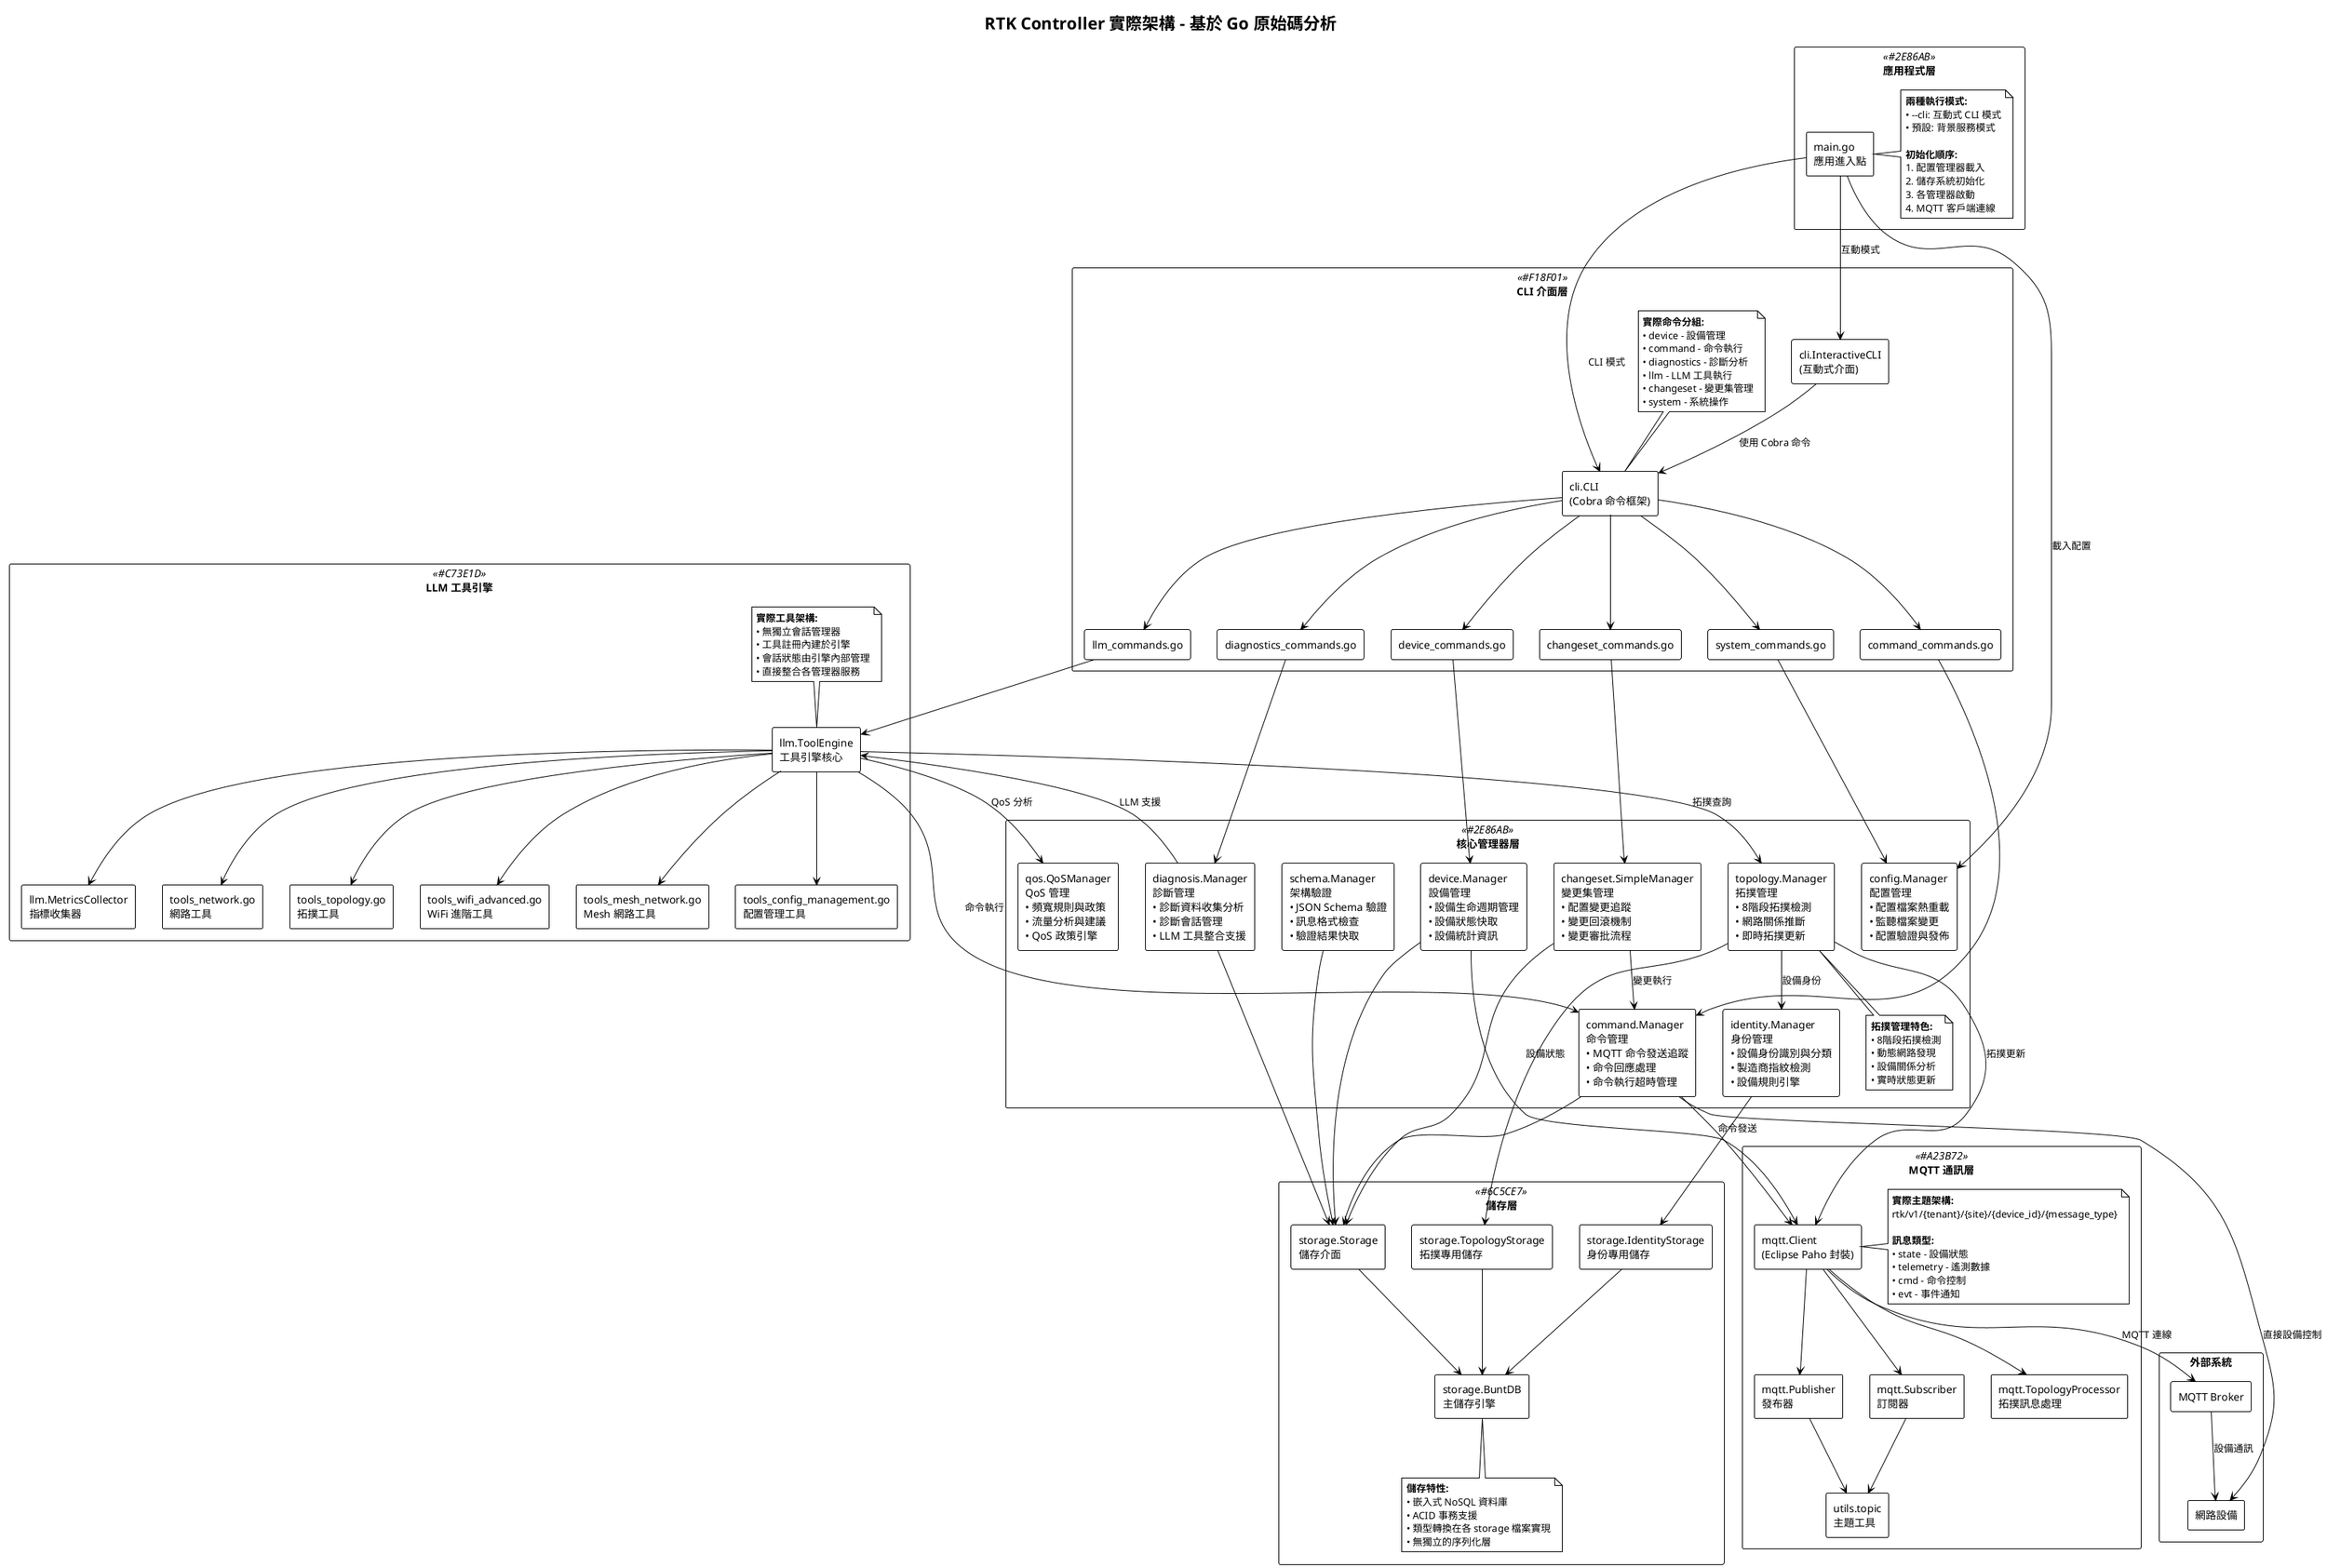@startuml RTK_Controller_Architecture
title RTK Controller 實際架構 - 基於 Go 原始碼分析

!theme plain
skinparam backgroundColor #FFFFFF
skinparam componentStyle rectangle
skinparam packageStyle rectangle

!define MANAGER_COLOR #2E86AB
!define CLI_COLOR #F18F01
!define STORAGE_COLOR #6C5CE7
!define MQTT_COLOR #A23B72
!define LLM_COLOR #C73E1D

' 應用程式進入點
package "應用程式層" <<MANAGER_COLOR>> {
  component [main.go\n應用進入點] as Main
  
  note right of Main
    **兩種執行模式:**
    • --cli: 互動式 CLI 模式
    • 預設: 背景服務模式
    
    **初始化順序:**
    1. 配置管理器載入
    2. 儲存系統初始化  
    3. 各管理器啟動
    4. MQTT 客戶端連線
  end note
}

' CLI 介面層
package "CLI 介面層" <<CLI_COLOR>> {
  component [cli.CLI\n(Cobra 命令框架)] as CLI
  component [cli.InteractiveCLI\n(互動式介面)] as InteractiveCLI
  
  component [device_commands.go] as DeviceCmd
  component [command_commands.go] as CommandCmd
  component [diagnostics_commands.go] as DiagnosticsCmd
  component [llm_commands.go] as LLMCmd
  component [changeset_commands.go] as ChangesetCmd
  component [system_commands.go] as SystemCmd
  
  note top of CLI
    **實際命令分組:**
    • device - 設備管理
    • command - 命令執行
    • diagnostics - 診斷分析
    • llm - LLM 工具執行
    • changeset - 變更集管理
    • system - 系統操作
  end note
}

' 核心管理器層 (實際的 9 個 Manager)
package "核心管理器層" <<MANAGER_COLOR>> {
  component [config.Manager\n配置管理\n• 配置檔案熱重載\n• 監聽檔案變更\n• 配置驗證與發佈] as ConfigMgr
  component [device.Manager\n設備管理\n• 設備生命週期管理\n• 設備狀態快取\n• 設備統計資訊] as DeviceMgr
  component [command.Manager\n命令管理\n• MQTT 命令發送追蹤\n• 命令回應處理\n• 命令執行超時管理] as CommandMgr
  component [diagnosis.Manager\n診斷管理\n• 診斷資料收集分析\n• 診斷會話管理\n• LLM 工具整合支援] as DiagnosisMgr
  component [identity.Manager\n身份管理\n• 設備身份識別與分類\n• 製造商指紋檢測\n• 設備規則引擎] as IdentityMgr
  component [topology.Manager\n拓撲管理\n• 8階段拓撲檢測\n• 網路關係推斷\n• 即時拓撲更新] as TopologyMgr
  component [qos.QoSManager\nQoS 管理\n• 頻寬規則與政策\n• 流量分析與建議\n• QoS 政策引擎] as QoSMgr
  component [schema.Manager\n架構驗證\n• JSON Schema 驗證\n• 訊息格式檢查\n• 驗證結果快取] as SchemaMgr
  component [changeset.SimpleManager\n變更集管理\n• 配置變更追蹤\n• 變更回滾機制\n• 變更審批流程] as ChangesetMgr
  
  note bottom of TopologyMgr
    **拓撲管理特色:**
    • 8階段拓撲檢測
    • 動態網路發現
    • 設備關係分析
    • 實時狀態更新
  end note
}

' LLM 工具引擎
package "LLM 工具引擎" <<LLM_COLOR>> {
  component [llm.ToolEngine\n工具引擎核心] as ToolEngine
  component [llm.MetricsCollector\n指標收集器] as MetricsCollector
  
  component [tools_network.go\n網路工具] as NetworkTools
  component [tools_topology.go\n拓撲工具] as TopologyTools
  component [tools_wifi_advanced.go\nWiFi 進階工具] as WiFiTools
  component [tools_mesh_network.go\nMesh 網路工具] as MeshTools
  component [tools_config_management.go\n配置管理工具] as ConfigTools
  
  note top of ToolEngine
    **實際工具架構:**
    • 無獨立會話管理器
    • 工具註冊內建於引擎
    • 會話狀態由引擎內部管理
    • 直接整合各管理器服務
  end note
}

' 儲存層 (簡化為實際架構)
package "儲存層" <<STORAGE_COLOR>> {
  component [storage.BuntDB\n主儲存引擎] as BuntDB
  component [storage.Storage\n儲存介面] as StorageInterface
  component [storage.TopologyStorage\n拓撲專用儲存] as TopologyStorage
  component [storage.IdentityStorage\n身份專用儲存] as IdentityStorage
  
  note bottom of BuntDB
    **儲存特性:**
    • 嵌入式 NoSQL 資料庫
    • ACID 事務支援
    • 類型轉換在各 storage 檔案實現
    • 無獨立的序列化層
  end note
}

' MQTT 通訊層 (簡化為實際組件)
package "MQTT 通訊層" <<MQTT_COLOR>> {
  component [mqtt.Client\n(Eclipse Paho 封裝)] as MQTTClient
  component [mqtt.Publisher\n發布器] as Publisher
  component [mqtt.Subscriber\n訂閱器] as Subscriber
  component [mqtt.TopologyProcessor\n拓撲訊息處理] as TopologyProcessor
  component [utils.topic\n主題工具] as TopicUtils
  
  note right of MQTTClient
    **實際主題架構:**
    rtk/v1/{tenant}/{site}/{device_id}/{message_type}
    
    **訊息類型:**
    • state - 設備狀態
    • telemetry - 遙測數據
    • cmd - 命令控制
    • evt - 事件通知
  end note
}

' 外部系統
package "外部系統" {
  [MQTT Broker] as ExtMQTT
  [網路設備] as Devices
}

' === 連接關係 ===

' 應用程式進入點
Main --> ConfigMgr : "載入配置"
Main --> CLI : "CLI 模式"
Main --> InteractiveCLI : "互動模式"

' CLI 層內部連接
CLI --> DeviceCmd
CLI --> CommandCmd  
CLI --> DiagnosticsCmd
CLI --> LLMCmd
CLI --> ChangesetCmd
CLI --> SystemCmd

InteractiveCLI --> CLI : "使用 Cobra 命令"

' CLI 到管理器的連接
DeviceCmd --> DeviceMgr
CommandCmd --> CommandMgr
DiagnosticsCmd --> DiagnosisMgr
LLMCmd --> ToolEngine
ChangesetCmd --> ChangesetMgr
SystemCmd --> ConfigMgr

' 管理器之間的依賴關係
DiagnosisMgr --> ToolEngine : "LLM 支援"
ToolEngine --> CommandMgr : "命令執行"
ToolEngine --> TopologyMgr : "拓撲查詢"
ToolEngine --> QoSMgr : "QoS 分析"
TopologyMgr --> IdentityMgr : "設備身份"
ChangesetMgr --> CommandMgr : "變更執行"

' LLM 工具引擎內部
ToolEngine --> MetricsCollector
ToolEngine --> NetworkTools
ToolEngine --> TopologyTools
ToolEngine --> WiFiTools
ToolEngine --> MeshTools
ToolEngine --> ConfigTools

' 儲存層連接
StorageInterface --> BuntDB
TopologyStorage --> BuntDB
IdentityStorage --> BuntDB

' 管理器到儲存的連接
DeviceMgr --> StorageInterface
CommandMgr --> StorageInterface
DiagnosisMgr --> StorageInterface
TopologyMgr --> TopologyStorage
IdentityMgr --> IdentityStorage
ChangesetMgr --> StorageInterface
SchemaMgr --> StorageInterface

' MQTT 層連接
MQTTClient --> Publisher
MQTTClient --> Subscriber
MQTTClient --> TopologyProcessor
Publisher --> TopicUtils
Subscriber --> TopicUtils

' 管理器到 MQTT 的連接
CommandMgr --> MQTTClient : "命令發送"
TopologyMgr --> MQTTClient : "拓撲更新"
DeviceMgr --> MQTTClient : "設備狀態"

' 外部連接
MQTTClient --> ExtMQTT : "MQTT 連線"
ExtMQTT --> Devices : "設備通訊"
CommandMgr --> Devices : "直接設備控制"

@enduml